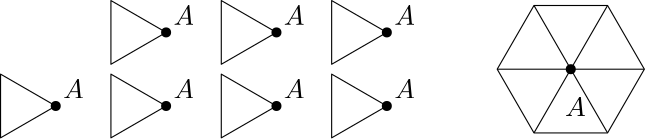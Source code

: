 <?xml version="1.0"?>
<!DOCTYPE ipe SYSTEM "ipe.dtd">
<ipe version="70107" creator="Ipe 7.1.8">
<info created="D:20151027190600" modified="D:20160214134926"/>
<ipestyle name="basic">
<symbol name="arrow/arc(spx)">
<path stroke="sym-stroke" fill="sym-stroke" pen="sym-pen">
0 0 m
-1 0.333 l
-1 -0.333 l
h
</path>
</symbol>
<symbol name="arrow/farc(spx)">
<path stroke="sym-stroke" fill="white" pen="sym-pen">
0 0 m
-1 0.333 l
-1 -0.333 l
h
</path>
</symbol>
<symbol name="arrow/ptarc(spx)">
<path stroke="sym-stroke" fill="sym-stroke" pen="sym-pen">
0 0 m
-1 0.333 l
-0.8 0 l
-1 -0.333 l
h
</path>
</symbol>
<symbol name="arrow/fptarc(spx)">
<path stroke="sym-stroke" fill="white" pen="sym-pen">
0 0 m
-1 0.333 l
-0.8 0 l
-1 -0.333 l
h
</path>
</symbol>
<symbol name="mark/circle(sx)" transformations="translations">
<path fill="sym-stroke">
0.6 0 0 0.6 0 0 e
0.4 0 0 0.4 0 0 e
</path>
</symbol>
<symbol name="mark/disk(sx)" transformations="translations">
<path fill="sym-stroke">
0.6 0 0 0.6 0 0 e
</path>
</symbol>
<symbol name="mark/fdisk(sfx)" transformations="translations">
<group>
<path fill="sym-fill">
0.5 0 0 0.5 0 0 e
</path>
<path fill="sym-stroke" fillrule="eofill">
0.6 0 0 0.6 0 0 e
0.4 0 0 0.4 0 0 e
</path>
</group>
</symbol>
<symbol name="mark/box(sx)" transformations="translations">
<path fill="sym-stroke" fillrule="eofill">
-0.6 -0.6 m
0.6 -0.6 l
0.6 0.6 l
-0.6 0.6 l
h
-0.4 -0.4 m
0.4 -0.4 l
0.4 0.4 l
-0.4 0.4 l
h
</path>
</symbol>
<symbol name="mark/square(sx)" transformations="translations">
<path fill="sym-stroke">
-0.6 -0.6 m
0.6 -0.6 l
0.6 0.6 l
-0.6 0.6 l
h
</path>
</symbol>
<symbol name="mark/fsquare(sfx)" transformations="translations">
<group>
<path fill="sym-fill">
-0.5 -0.5 m
0.5 -0.5 l
0.5 0.5 l
-0.5 0.5 l
h
</path>
<path fill="sym-stroke" fillrule="eofill">
-0.6 -0.6 m
0.6 -0.6 l
0.6 0.6 l
-0.6 0.6 l
h
-0.4 -0.4 m
0.4 -0.4 l
0.4 0.4 l
-0.4 0.4 l
h
</path>
</group>
</symbol>
<symbol name="mark/cross(sx)" transformations="translations">
<group>
<path fill="sym-stroke">
-0.43 -0.57 m
0.57 0.43 l
0.43 0.57 l
-0.57 -0.43 l
h
</path>
<path fill="sym-stroke">
-0.43 0.57 m
0.57 -0.43 l
0.43 -0.57 l
-0.57 0.43 l
h
</path>
</group>
</symbol>
<symbol name="arrow/fnormal(spx)">
<path stroke="sym-stroke" fill="white" pen="sym-pen">
0 0 m
-1 0.333 l
-1 -0.333 l
h
</path>
</symbol>
<symbol name="arrow/pointed(spx)">
<path stroke="sym-stroke" fill="sym-stroke" pen="sym-pen">
0 0 m
-1 0.333 l
-0.8 0 l
-1 -0.333 l
h
</path>
</symbol>
<symbol name="arrow/fpointed(spx)">
<path stroke="sym-stroke" fill="white" pen="sym-pen">
0 0 m
-1 0.333 l
-0.8 0 l
-1 -0.333 l
h
</path>
</symbol>
<symbol name="arrow/linear(spx)">
<path stroke="sym-stroke" pen="sym-pen">
-1 0.333 m
0 0 l
-1 -0.333 l
</path>
</symbol>
<symbol name="arrow/fdouble(spx)">
<path stroke="sym-stroke" fill="white" pen="sym-pen">
0 0 m
-1 0.333 l
-1 -0.333 l
h
-1 0 m
-2 0.333 l
-2 -0.333 l
h
</path>
</symbol>
<symbol name="arrow/double(spx)">
<path stroke="sym-stroke" fill="sym-stroke" pen="sym-pen">
0 0 m
-1 0.333 l
-1 -0.333 l
h
-1 0 m
-2 0.333 l
-2 -0.333 l
h
</path>
</symbol>
<pen name="heavier" value="0.8"/>
<pen name="fat" value="1.2"/>
<pen name="ultrafat" value="2"/>
<symbolsize name="large" value="5"/>
<symbolsize name="small" value="2"/>
<symbolsize name="tiny" value="1.1"/>
<arrowsize name="large" value="10"/>
<arrowsize name="small" value="5"/>
<arrowsize name="tiny" value="3"/>
<color name="red" value="1 0 0"/>
<color name="green" value="0 1 0"/>
<color name="blue" value="0 0 1"/>
<color name="yellow" value="1 1 0"/>
<color name="orange" value="1 0.647 0"/>
<color name="gold" value="1 0.843 0"/>
<color name="purple" value="0.627 0.125 0.941"/>
<color name="gray" value="0.745"/>
<color name="brown" value="0.647 0.165 0.165"/>
<color name="navy" value="0 0 0.502"/>
<color name="pink" value="1 0.753 0.796"/>
<color name="seagreen" value="0.18 0.545 0.341"/>
<color name="turquoise" value="0.251 0.878 0.816"/>
<color name="violet" value="0.933 0.51 0.933"/>
<color name="darkblue" value="0 0 0.545"/>
<color name="darkcyan" value="0 0.545 0.545"/>
<color name="darkgray" value="0.663"/>
<color name="darkgreen" value="0 0.392 0"/>
<color name="darkmagenta" value="0.545 0 0.545"/>
<color name="darkorange" value="1 0.549 0"/>
<color name="darkred" value="0.545 0 0"/>
<color name="lightblue" value="0.678 0.847 0.902"/>
<color name="lightcyan" value="0.878 1 1"/>
<color name="lightgray" value="0.827"/>
<color name="lightgreen" value="0.565 0.933 0.565"/>
<color name="lightyellow" value="1 1 0.878"/>
<dashstyle name="dashed" value="[4] 0"/>
<dashstyle name="dotted" value="[1 3] 0"/>
<dashstyle name="dash dotted" value="[4 2 1 2] 0"/>
<dashstyle name="dash dot dotted" value="[4 2 1 2 1 2] 0"/>
<textsize name="large" value="\large"/>
<textsize name="Large" value="\Large"/>
<textsize name="LARGE" value="\LARGE"/>
<textsize name="huge" value="\huge"/>
<textsize name="Huge" value="\Huge"/>
<textsize name="small" value="\small"/>
<textsize name="footnote" value="\footnotesize"/>
<textsize name="tiny" value="\tiny"/>
<textstyle name="center" begin="\begin{center}" end="\end{center}"/>
<textstyle name="itemize" begin="\begin{itemize}" end="\end{itemize}"/>
<textstyle name="item" begin="\begin{itemize}\item{}" end="\end{itemize}"/>
<gridsize name="4 pts" value="4"/>
<gridsize name="8 pts (~3 mm)" value="8"/>
<gridsize name="16 pts (~6 mm)" value="16"/>
<gridsize name="32 pts (~12 mm)" value="32"/>
<gridsize name="10 pts (~3.5 mm)" value="10"/>
<gridsize name="20 pts (~7 mm)" value="20"/>
<gridsize name="14 pts (~5 mm)" value="14"/>
<gridsize name="28 pts (~10 mm)" value="28"/>
<gridsize name="56 pts (~20 mm)" value="56"/>
<anglesize name="90 deg" value="90"/>
<anglesize name="60 deg" value="60"/>
<anglesize name="45 deg" value="45"/>
<anglesize name="30 deg" value="30"/>
<anglesize name="22.5 deg" value="22.5"/>
<tiling name="falling" angle="-60" step="4" width="1"/>
<tiling name="rising" angle="30" step="4" width="1"/>
</ipestyle>
<page>
<layer name="alpha"/>
<view layers="alpha" active="alpha"/>
<path layer="alpha" matrix="0.827731 0 0 0.827731 4.90762 78.79" stroke="black">
272 768 m
248 781.856 l
248 754.144 l
h
</path>
<use matrix="0.827731 0 0 0.827731 4.90762 78.79" name="mark/disk(sx)" pos="272 768" size="normal" stroke="black"/>
<text matrix="0.827731 0 0 0.827731 6.48999 76.6802" transformations="translations" pos="273.285 773.904" stroke="black" type="label" valign="baseline">$A$</text>
<path matrix="0.827731 0 0 0.827731 -74.5546 105.277" stroke="black">
272 768 m
248 781.856 l
248 754.144 l
h
</path>
<use matrix="0.827731 0 0 0.827731 -74.5546 105.277" name="mark/disk(sx)" pos="272 768" size="normal" stroke="black"/>
<text matrix="0.827731 0 0 0.827731 -72.9722 103.168" transformations="translations" pos="273.285 773.904" stroke="black" type="label" valign="baseline">$A$</text>
<path matrix="0.827731 0 0 0.827731 -34.8235 105.277" stroke="black">
272 768 m
248 781.856 l
248 754.144 l
h
</path>
<use matrix="0.827731 0 0 0.827731 -34.8235 105.277" name="mark/disk(sx)" pos="272 768" size="normal" stroke="black"/>
<text matrix="0.827731 0 0 0.827731 -33.2411 103.168" transformations="translations" pos="273.285 773.904" stroke="black" type="label" valign="baseline">$A$</text>
<path matrix="0.827731 0 0 0.827731 4.90762 105.277" stroke="black">
272 768 m
248 781.856 l
248 754.144 l
h
</path>
<use matrix="0.827731 0 0 0.827731 4.90762 105.277" name="mark/disk(sx)" pos="272 768" size="normal" stroke="black"/>
<text matrix="0.827731 0 0 0.827731 6.48999 103.168" transformations="translations" pos="273.285 773.904" stroke="black" type="label" valign="baseline">$A$</text>
<path matrix="0.827731 0 0 0.827731 -34.8235 78.79" stroke="black">
272 768 m
248 781.856 l
248 754.144 l
h
</path>
<use matrix="0.827731 0 0 0.827731 -34.8235 78.79" name="mark/disk(sx)" pos="272 768" size="normal" stroke="black"/>
<text matrix="0.827731 0 0 0.827731 -33.2411 76.6802" transformations="translations" pos="273.285 773.904" stroke="black" type="label" valign="baseline">$A$</text>
<path matrix="0.827731 0 0 0.827731 -74.5546 78.79" stroke="black">
272 768 m
248 781.856 l
248 754.144 l
h
</path>
<use matrix="0.827731 0 0 0.827731 -74.5546 78.79" name="mark/disk(sx)" pos="272 768" size="normal" stroke="black"/>
<text matrix="0.827731 0 0 0.827731 -72.9722 76.6802" transformations="translations" pos="273.285 773.904" stroke="black" type="label" valign="baseline">$A$</text>
<path matrix="0.827731 0 0 0.827731 -114.286 78.79" stroke="black">
272 768 m
248 781.856 l
248 754.144 l
h
</path>
<use matrix="0.827731 0 0 0.827731 -114.286 78.79" name="mark/disk(sx)" pos="272 768" size="normal" stroke="black"/>
<text matrix="0.827731 0 0 0.827731 -112.703 76.6802" transformations="translations" pos="273.285 773.904" stroke="black" type="label" valign="baseline">$A$</text>
<path matrix="0.827731 0 0 0.827731 57.8824 118.521" stroke="black">
320 736 m
304 763.713 l
272 763.713 l
256 736 l
272 708.287 l
304 708.287 l
h
</path>
<path matrix="0.827731 0 0 0.827731 57.8824 118.521" stroke="black">
256 736 m
320 736 l
</path>
<path matrix="0.827731 0 0 0.827731 57.8824 118.521" stroke="black">
272 763.713 m
304 708.287 l
</path>
<path matrix="0.827731 0 0 0.827731 57.8824 118.521" stroke="black">
304 763.713 m
272 708.287 l
</path>
<use matrix="0.827731 0 0 0.827731 57.8824 118.521" name="mark/disk(sx)" pos="288 736" size="normal" stroke="black"/>
<text matrix="0.827731 0 0 0.827731 67.9616 70.2768" transformations="translations" pos="273.285 773.904" stroke="black" type="label" valign="baseline">$A$</text>
</page>
</ipe>
